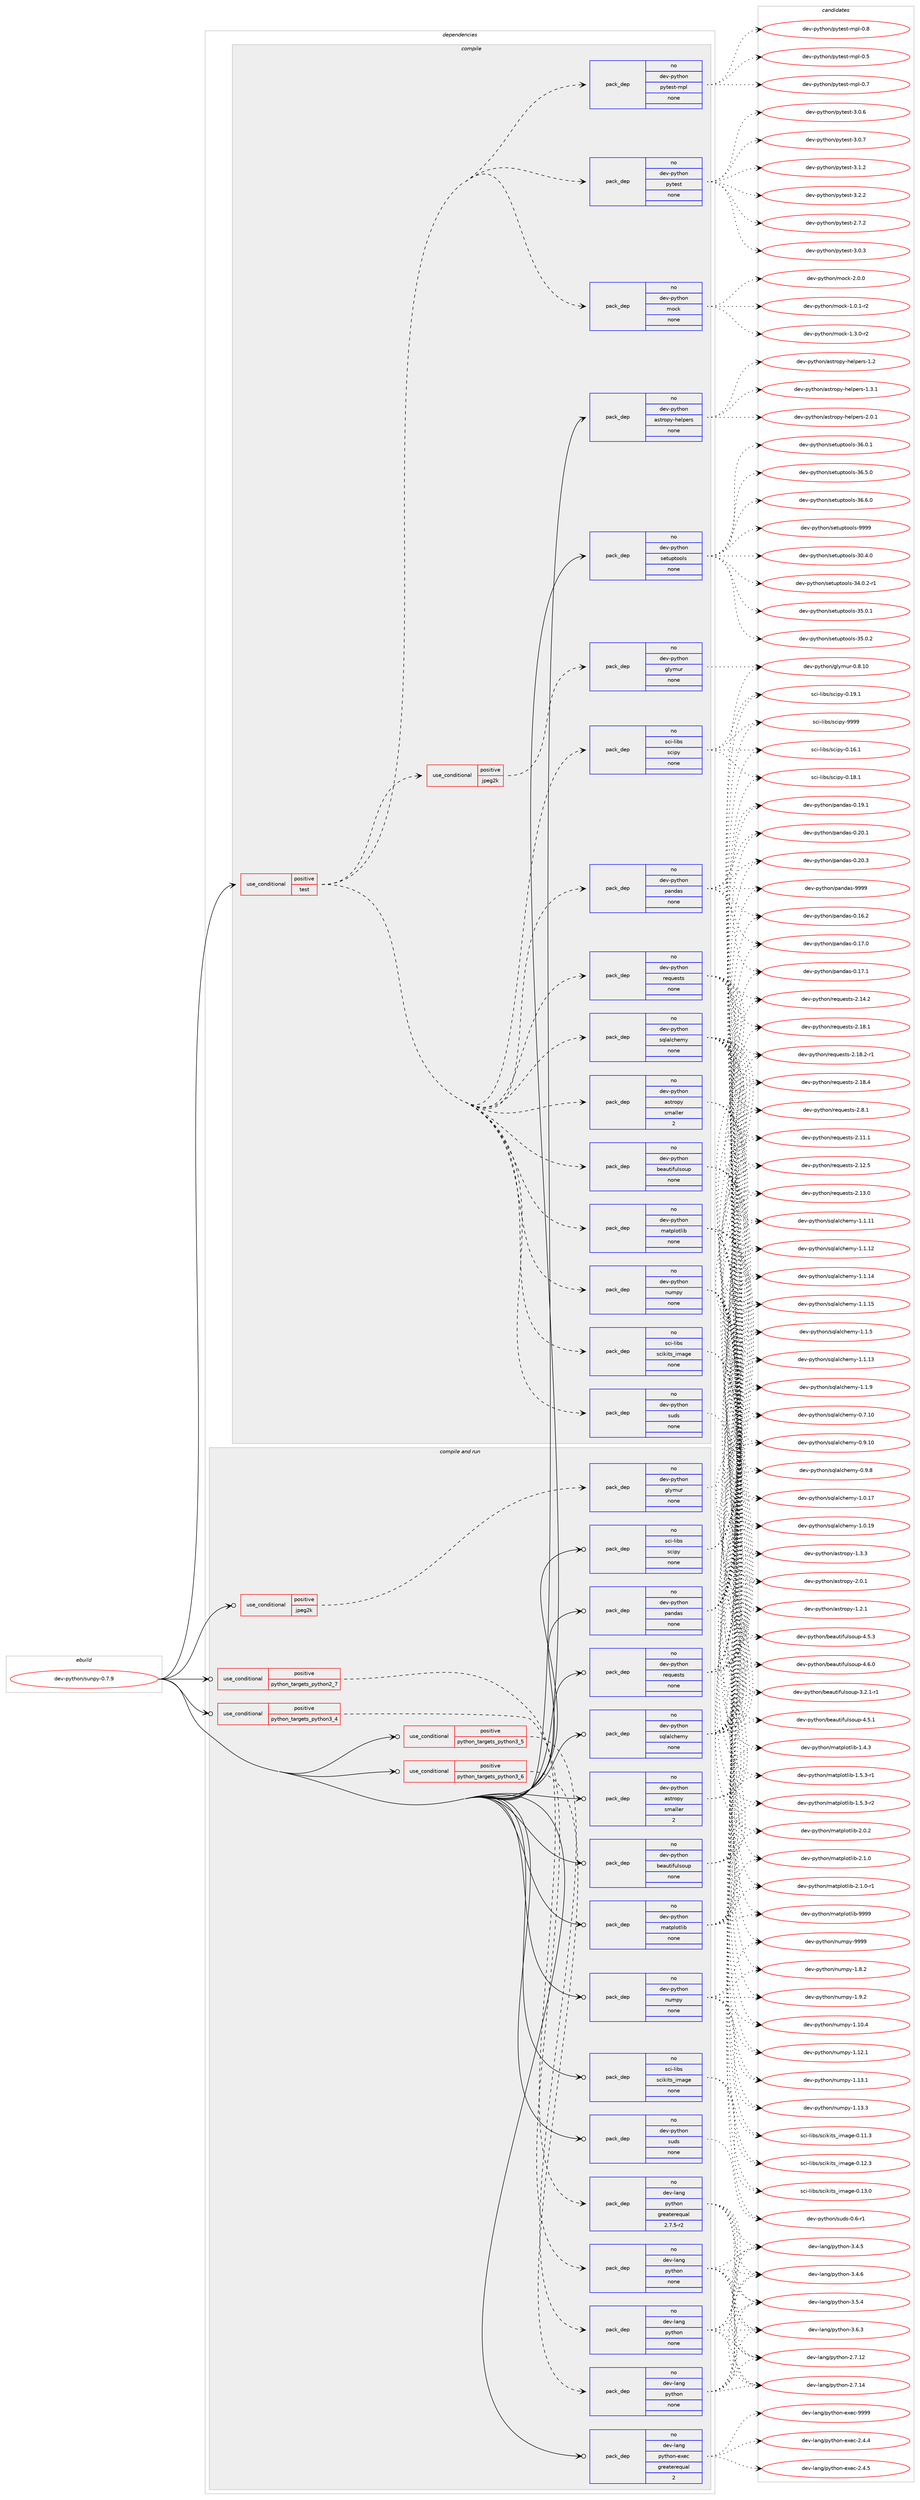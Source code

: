 digraph prolog {

# *************
# Graph options
# *************

newrank=true;
concentrate=true;
compound=true;
graph [rankdir=LR,fontname=Helvetica,fontsize=10,ranksep=1.5];#, ranksep=2.5, nodesep=0.2];
edge  [arrowhead=vee];
node  [fontname=Helvetica,fontsize=10];

# **********
# The ebuild
# **********

subgraph cluster_leftcol {
color=gray;
rank=same;
label=<<i>ebuild</i>>;
id [label="dev-python/sunpy-0.7.9", color=red, width=4, href="../dev-python/sunpy-0.7.9.svg"];
}

# ****************
# The dependencies
# ****************

subgraph cluster_midcol {
color=gray;
label=<<i>dependencies</i>>;
subgraph cluster_compile {
fillcolor="#eeeeee";
style=filled;
label=<<i>compile</i>>;
subgraph cond42384 {
dependency189474 [label=<<TABLE BORDER="0" CELLBORDER="1" CELLSPACING="0" CELLPADDING="4"><TR><TD ROWSPAN="3" CELLPADDING="10">use_conditional</TD></TR><TR><TD>positive</TD></TR><TR><TD>test</TD></TR></TABLE>>, shape=none, color=red];
subgraph pack143134 {
dependency189475 [label=<<TABLE BORDER="0" CELLBORDER="1" CELLSPACING="0" CELLPADDING="4" WIDTH="220"><TR><TD ROWSPAN="6" CELLPADDING="30">pack_dep</TD></TR><TR><TD WIDTH="110">no</TD></TR><TR><TD>dev-python</TD></TR><TR><TD>astropy</TD></TR><TR><TD>smaller</TD></TR><TR><TD>2</TD></TR></TABLE>>, shape=none, color=blue];
}
dependency189474:e -> dependency189475:w [weight=20,style="dashed",arrowhead="vee"];
subgraph pack143135 {
dependency189476 [label=<<TABLE BORDER="0" CELLBORDER="1" CELLSPACING="0" CELLPADDING="4" WIDTH="220"><TR><TD ROWSPAN="6" CELLPADDING="30">pack_dep</TD></TR><TR><TD WIDTH="110">no</TD></TR><TR><TD>dev-python</TD></TR><TR><TD>beautifulsoup</TD></TR><TR><TD>none</TD></TR><TR><TD></TD></TR></TABLE>>, shape=none, color=blue];
}
dependency189474:e -> dependency189476:w [weight=20,style="dashed",arrowhead="vee"];
subgraph pack143136 {
dependency189477 [label=<<TABLE BORDER="0" CELLBORDER="1" CELLSPACING="0" CELLPADDING="4" WIDTH="220"><TR><TD ROWSPAN="6" CELLPADDING="30">pack_dep</TD></TR><TR><TD WIDTH="110">no</TD></TR><TR><TD>dev-python</TD></TR><TR><TD>matplotlib</TD></TR><TR><TD>none</TD></TR><TR><TD></TD></TR></TABLE>>, shape=none, color=blue];
}
dependency189474:e -> dependency189477:w [weight=20,style="dashed",arrowhead="vee"];
subgraph pack143137 {
dependency189478 [label=<<TABLE BORDER="0" CELLBORDER="1" CELLSPACING="0" CELLPADDING="4" WIDTH="220"><TR><TD ROWSPAN="6" CELLPADDING="30">pack_dep</TD></TR><TR><TD WIDTH="110">no</TD></TR><TR><TD>dev-python</TD></TR><TR><TD>numpy</TD></TR><TR><TD>none</TD></TR><TR><TD></TD></TR></TABLE>>, shape=none, color=blue];
}
dependency189474:e -> dependency189478:w [weight=20,style="dashed",arrowhead="vee"];
subgraph pack143138 {
dependency189479 [label=<<TABLE BORDER="0" CELLBORDER="1" CELLSPACING="0" CELLPADDING="4" WIDTH="220"><TR><TD ROWSPAN="6" CELLPADDING="30">pack_dep</TD></TR><TR><TD WIDTH="110">no</TD></TR><TR><TD>dev-python</TD></TR><TR><TD>pandas</TD></TR><TR><TD>none</TD></TR><TR><TD></TD></TR></TABLE>>, shape=none, color=blue];
}
dependency189474:e -> dependency189479:w [weight=20,style="dashed",arrowhead="vee"];
subgraph pack143139 {
dependency189480 [label=<<TABLE BORDER="0" CELLBORDER="1" CELLSPACING="0" CELLPADDING="4" WIDTH="220"><TR><TD ROWSPAN="6" CELLPADDING="30">pack_dep</TD></TR><TR><TD WIDTH="110">no</TD></TR><TR><TD>dev-python</TD></TR><TR><TD>requests</TD></TR><TR><TD>none</TD></TR><TR><TD></TD></TR></TABLE>>, shape=none, color=blue];
}
dependency189474:e -> dependency189480:w [weight=20,style="dashed",arrowhead="vee"];
subgraph pack143140 {
dependency189481 [label=<<TABLE BORDER="0" CELLBORDER="1" CELLSPACING="0" CELLPADDING="4" WIDTH="220"><TR><TD ROWSPAN="6" CELLPADDING="30">pack_dep</TD></TR><TR><TD WIDTH="110">no</TD></TR><TR><TD>dev-python</TD></TR><TR><TD>sqlalchemy</TD></TR><TR><TD>none</TD></TR><TR><TD></TD></TR></TABLE>>, shape=none, color=blue];
}
dependency189474:e -> dependency189481:w [weight=20,style="dashed",arrowhead="vee"];
subgraph pack143141 {
dependency189482 [label=<<TABLE BORDER="0" CELLBORDER="1" CELLSPACING="0" CELLPADDING="4" WIDTH="220"><TR><TD ROWSPAN="6" CELLPADDING="30">pack_dep</TD></TR><TR><TD WIDTH="110">no</TD></TR><TR><TD>dev-python</TD></TR><TR><TD>suds</TD></TR><TR><TD>none</TD></TR><TR><TD></TD></TR></TABLE>>, shape=none, color=blue];
}
dependency189474:e -> dependency189482:w [weight=20,style="dashed",arrowhead="vee"];
subgraph pack143142 {
dependency189483 [label=<<TABLE BORDER="0" CELLBORDER="1" CELLSPACING="0" CELLPADDING="4" WIDTH="220"><TR><TD ROWSPAN="6" CELLPADDING="30">pack_dep</TD></TR><TR><TD WIDTH="110">no</TD></TR><TR><TD>sci-libs</TD></TR><TR><TD>scipy</TD></TR><TR><TD>none</TD></TR><TR><TD></TD></TR></TABLE>>, shape=none, color=blue];
}
dependency189474:e -> dependency189483:w [weight=20,style="dashed",arrowhead="vee"];
subgraph pack143143 {
dependency189484 [label=<<TABLE BORDER="0" CELLBORDER="1" CELLSPACING="0" CELLPADDING="4" WIDTH="220"><TR><TD ROWSPAN="6" CELLPADDING="30">pack_dep</TD></TR><TR><TD WIDTH="110">no</TD></TR><TR><TD>sci-libs</TD></TR><TR><TD>scikits_image</TD></TR><TR><TD>none</TD></TR><TR><TD></TD></TR></TABLE>>, shape=none, color=blue];
}
dependency189474:e -> dependency189484:w [weight=20,style="dashed",arrowhead="vee"];
subgraph cond42385 {
dependency189485 [label=<<TABLE BORDER="0" CELLBORDER="1" CELLSPACING="0" CELLPADDING="4"><TR><TD ROWSPAN="3" CELLPADDING="10">use_conditional</TD></TR><TR><TD>positive</TD></TR><TR><TD>jpeg2k</TD></TR></TABLE>>, shape=none, color=red];
subgraph pack143144 {
dependency189486 [label=<<TABLE BORDER="0" CELLBORDER="1" CELLSPACING="0" CELLPADDING="4" WIDTH="220"><TR><TD ROWSPAN="6" CELLPADDING="30">pack_dep</TD></TR><TR><TD WIDTH="110">no</TD></TR><TR><TD>dev-python</TD></TR><TR><TD>glymur</TD></TR><TR><TD>none</TD></TR><TR><TD></TD></TR></TABLE>>, shape=none, color=blue];
}
dependency189485:e -> dependency189486:w [weight=20,style="dashed",arrowhead="vee"];
}
dependency189474:e -> dependency189485:w [weight=20,style="dashed",arrowhead="vee"];
subgraph pack143145 {
dependency189487 [label=<<TABLE BORDER="0" CELLBORDER="1" CELLSPACING="0" CELLPADDING="4" WIDTH="220"><TR><TD ROWSPAN="6" CELLPADDING="30">pack_dep</TD></TR><TR><TD WIDTH="110">no</TD></TR><TR><TD>dev-python</TD></TR><TR><TD>mock</TD></TR><TR><TD>none</TD></TR><TR><TD></TD></TR></TABLE>>, shape=none, color=blue];
}
dependency189474:e -> dependency189487:w [weight=20,style="dashed",arrowhead="vee"];
subgraph pack143146 {
dependency189488 [label=<<TABLE BORDER="0" CELLBORDER="1" CELLSPACING="0" CELLPADDING="4" WIDTH="220"><TR><TD ROWSPAN="6" CELLPADDING="30">pack_dep</TD></TR><TR><TD WIDTH="110">no</TD></TR><TR><TD>dev-python</TD></TR><TR><TD>pytest</TD></TR><TR><TD>none</TD></TR><TR><TD></TD></TR></TABLE>>, shape=none, color=blue];
}
dependency189474:e -> dependency189488:w [weight=20,style="dashed",arrowhead="vee"];
subgraph pack143147 {
dependency189489 [label=<<TABLE BORDER="0" CELLBORDER="1" CELLSPACING="0" CELLPADDING="4" WIDTH="220"><TR><TD ROWSPAN="6" CELLPADDING="30">pack_dep</TD></TR><TR><TD WIDTH="110">no</TD></TR><TR><TD>dev-python</TD></TR><TR><TD>pytest-mpl</TD></TR><TR><TD>none</TD></TR><TR><TD></TD></TR></TABLE>>, shape=none, color=blue];
}
dependency189474:e -> dependency189489:w [weight=20,style="dashed",arrowhead="vee"];
}
id:e -> dependency189474:w [weight=20,style="solid",arrowhead="vee"];
subgraph pack143148 {
dependency189490 [label=<<TABLE BORDER="0" CELLBORDER="1" CELLSPACING="0" CELLPADDING="4" WIDTH="220"><TR><TD ROWSPAN="6" CELLPADDING="30">pack_dep</TD></TR><TR><TD WIDTH="110">no</TD></TR><TR><TD>dev-python</TD></TR><TR><TD>astropy-helpers</TD></TR><TR><TD>none</TD></TR><TR><TD></TD></TR></TABLE>>, shape=none, color=blue];
}
id:e -> dependency189490:w [weight=20,style="solid",arrowhead="vee"];
subgraph pack143149 {
dependency189491 [label=<<TABLE BORDER="0" CELLBORDER="1" CELLSPACING="0" CELLPADDING="4" WIDTH="220"><TR><TD ROWSPAN="6" CELLPADDING="30">pack_dep</TD></TR><TR><TD WIDTH="110">no</TD></TR><TR><TD>dev-python</TD></TR><TR><TD>setuptools</TD></TR><TR><TD>none</TD></TR><TR><TD></TD></TR></TABLE>>, shape=none, color=blue];
}
id:e -> dependency189491:w [weight=20,style="solid",arrowhead="vee"];
}
subgraph cluster_compileandrun {
fillcolor="#eeeeee";
style=filled;
label=<<i>compile and run</i>>;
subgraph cond42386 {
dependency189492 [label=<<TABLE BORDER="0" CELLBORDER="1" CELLSPACING="0" CELLPADDING="4"><TR><TD ROWSPAN="3" CELLPADDING="10">use_conditional</TD></TR><TR><TD>positive</TD></TR><TR><TD>jpeg2k</TD></TR></TABLE>>, shape=none, color=red];
subgraph pack143150 {
dependency189493 [label=<<TABLE BORDER="0" CELLBORDER="1" CELLSPACING="0" CELLPADDING="4" WIDTH="220"><TR><TD ROWSPAN="6" CELLPADDING="30">pack_dep</TD></TR><TR><TD WIDTH="110">no</TD></TR><TR><TD>dev-python</TD></TR><TR><TD>glymur</TD></TR><TR><TD>none</TD></TR><TR><TD></TD></TR></TABLE>>, shape=none, color=blue];
}
dependency189492:e -> dependency189493:w [weight=20,style="dashed",arrowhead="vee"];
}
id:e -> dependency189492:w [weight=20,style="solid",arrowhead="odotvee"];
subgraph cond42387 {
dependency189494 [label=<<TABLE BORDER="0" CELLBORDER="1" CELLSPACING="0" CELLPADDING="4"><TR><TD ROWSPAN="3" CELLPADDING="10">use_conditional</TD></TR><TR><TD>positive</TD></TR><TR><TD>python_targets_python2_7</TD></TR></TABLE>>, shape=none, color=red];
subgraph pack143151 {
dependency189495 [label=<<TABLE BORDER="0" CELLBORDER="1" CELLSPACING="0" CELLPADDING="4" WIDTH="220"><TR><TD ROWSPAN="6" CELLPADDING="30">pack_dep</TD></TR><TR><TD WIDTH="110">no</TD></TR><TR><TD>dev-lang</TD></TR><TR><TD>python</TD></TR><TR><TD>greaterequal</TD></TR><TR><TD>2.7.5-r2</TD></TR></TABLE>>, shape=none, color=blue];
}
dependency189494:e -> dependency189495:w [weight=20,style="dashed",arrowhead="vee"];
}
id:e -> dependency189494:w [weight=20,style="solid",arrowhead="odotvee"];
subgraph cond42388 {
dependency189496 [label=<<TABLE BORDER="0" CELLBORDER="1" CELLSPACING="0" CELLPADDING="4"><TR><TD ROWSPAN="3" CELLPADDING="10">use_conditional</TD></TR><TR><TD>positive</TD></TR><TR><TD>python_targets_python3_4</TD></TR></TABLE>>, shape=none, color=red];
subgraph pack143152 {
dependency189497 [label=<<TABLE BORDER="0" CELLBORDER="1" CELLSPACING="0" CELLPADDING="4" WIDTH="220"><TR><TD ROWSPAN="6" CELLPADDING="30">pack_dep</TD></TR><TR><TD WIDTH="110">no</TD></TR><TR><TD>dev-lang</TD></TR><TR><TD>python</TD></TR><TR><TD>none</TD></TR><TR><TD></TD></TR></TABLE>>, shape=none, color=blue];
}
dependency189496:e -> dependency189497:w [weight=20,style="dashed",arrowhead="vee"];
}
id:e -> dependency189496:w [weight=20,style="solid",arrowhead="odotvee"];
subgraph cond42389 {
dependency189498 [label=<<TABLE BORDER="0" CELLBORDER="1" CELLSPACING="0" CELLPADDING="4"><TR><TD ROWSPAN="3" CELLPADDING="10">use_conditional</TD></TR><TR><TD>positive</TD></TR><TR><TD>python_targets_python3_5</TD></TR></TABLE>>, shape=none, color=red];
subgraph pack143153 {
dependency189499 [label=<<TABLE BORDER="0" CELLBORDER="1" CELLSPACING="0" CELLPADDING="4" WIDTH="220"><TR><TD ROWSPAN="6" CELLPADDING="30">pack_dep</TD></TR><TR><TD WIDTH="110">no</TD></TR><TR><TD>dev-lang</TD></TR><TR><TD>python</TD></TR><TR><TD>none</TD></TR><TR><TD></TD></TR></TABLE>>, shape=none, color=blue];
}
dependency189498:e -> dependency189499:w [weight=20,style="dashed",arrowhead="vee"];
}
id:e -> dependency189498:w [weight=20,style="solid",arrowhead="odotvee"];
subgraph cond42390 {
dependency189500 [label=<<TABLE BORDER="0" CELLBORDER="1" CELLSPACING="0" CELLPADDING="4"><TR><TD ROWSPAN="3" CELLPADDING="10">use_conditional</TD></TR><TR><TD>positive</TD></TR><TR><TD>python_targets_python3_6</TD></TR></TABLE>>, shape=none, color=red];
subgraph pack143154 {
dependency189501 [label=<<TABLE BORDER="0" CELLBORDER="1" CELLSPACING="0" CELLPADDING="4" WIDTH="220"><TR><TD ROWSPAN="6" CELLPADDING="30">pack_dep</TD></TR><TR><TD WIDTH="110">no</TD></TR><TR><TD>dev-lang</TD></TR><TR><TD>python</TD></TR><TR><TD>none</TD></TR><TR><TD></TD></TR></TABLE>>, shape=none, color=blue];
}
dependency189500:e -> dependency189501:w [weight=20,style="dashed",arrowhead="vee"];
}
id:e -> dependency189500:w [weight=20,style="solid",arrowhead="odotvee"];
subgraph pack143155 {
dependency189502 [label=<<TABLE BORDER="0" CELLBORDER="1" CELLSPACING="0" CELLPADDING="4" WIDTH="220"><TR><TD ROWSPAN="6" CELLPADDING="30">pack_dep</TD></TR><TR><TD WIDTH="110">no</TD></TR><TR><TD>dev-lang</TD></TR><TR><TD>python-exec</TD></TR><TR><TD>greaterequal</TD></TR><TR><TD>2</TD></TR></TABLE>>, shape=none, color=blue];
}
id:e -> dependency189502:w [weight=20,style="solid",arrowhead="odotvee"];
subgraph pack143156 {
dependency189503 [label=<<TABLE BORDER="0" CELLBORDER="1" CELLSPACING="0" CELLPADDING="4" WIDTH="220"><TR><TD ROWSPAN="6" CELLPADDING="30">pack_dep</TD></TR><TR><TD WIDTH="110">no</TD></TR><TR><TD>dev-python</TD></TR><TR><TD>astropy</TD></TR><TR><TD>smaller</TD></TR><TR><TD>2</TD></TR></TABLE>>, shape=none, color=blue];
}
id:e -> dependency189503:w [weight=20,style="solid",arrowhead="odotvee"];
subgraph pack143157 {
dependency189504 [label=<<TABLE BORDER="0" CELLBORDER="1" CELLSPACING="0" CELLPADDING="4" WIDTH="220"><TR><TD ROWSPAN="6" CELLPADDING="30">pack_dep</TD></TR><TR><TD WIDTH="110">no</TD></TR><TR><TD>dev-python</TD></TR><TR><TD>beautifulsoup</TD></TR><TR><TD>none</TD></TR><TR><TD></TD></TR></TABLE>>, shape=none, color=blue];
}
id:e -> dependency189504:w [weight=20,style="solid",arrowhead="odotvee"];
subgraph pack143158 {
dependency189505 [label=<<TABLE BORDER="0" CELLBORDER="1" CELLSPACING="0" CELLPADDING="4" WIDTH="220"><TR><TD ROWSPAN="6" CELLPADDING="30">pack_dep</TD></TR><TR><TD WIDTH="110">no</TD></TR><TR><TD>dev-python</TD></TR><TR><TD>matplotlib</TD></TR><TR><TD>none</TD></TR><TR><TD></TD></TR></TABLE>>, shape=none, color=blue];
}
id:e -> dependency189505:w [weight=20,style="solid",arrowhead="odotvee"];
subgraph pack143159 {
dependency189506 [label=<<TABLE BORDER="0" CELLBORDER="1" CELLSPACING="0" CELLPADDING="4" WIDTH="220"><TR><TD ROWSPAN="6" CELLPADDING="30">pack_dep</TD></TR><TR><TD WIDTH="110">no</TD></TR><TR><TD>dev-python</TD></TR><TR><TD>numpy</TD></TR><TR><TD>none</TD></TR><TR><TD></TD></TR></TABLE>>, shape=none, color=blue];
}
id:e -> dependency189506:w [weight=20,style="solid",arrowhead="odotvee"];
subgraph pack143160 {
dependency189507 [label=<<TABLE BORDER="0" CELLBORDER="1" CELLSPACING="0" CELLPADDING="4" WIDTH="220"><TR><TD ROWSPAN="6" CELLPADDING="30">pack_dep</TD></TR><TR><TD WIDTH="110">no</TD></TR><TR><TD>dev-python</TD></TR><TR><TD>pandas</TD></TR><TR><TD>none</TD></TR><TR><TD></TD></TR></TABLE>>, shape=none, color=blue];
}
id:e -> dependency189507:w [weight=20,style="solid",arrowhead="odotvee"];
subgraph pack143161 {
dependency189508 [label=<<TABLE BORDER="0" CELLBORDER="1" CELLSPACING="0" CELLPADDING="4" WIDTH="220"><TR><TD ROWSPAN="6" CELLPADDING="30">pack_dep</TD></TR><TR><TD WIDTH="110">no</TD></TR><TR><TD>dev-python</TD></TR><TR><TD>requests</TD></TR><TR><TD>none</TD></TR><TR><TD></TD></TR></TABLE>>, shape=none, color=blue];
}
id:e -> dependency189508:w [weight=20,style="solid",arrowhead="odotvee"];
subgraph pack143162 {
dependency189509 [label=<<TABLE BORDER="0" CELLBORDER="1" CELLSPACING="0" CELLPADDING="4" WIDTH="220"><TR><TD ROWSPAN="6" CELLPADDING="30">pack_dep</TD></TR><TR><TD WIDTH="110">no</TD></TR><TR><TD>dev-python</TD></TR><TR><TD>sqlalchemy</TD></TR><TR><TD>none</TD></TR><TR><TD></TD></TR></TABLE>>, shape=none, color=blue];
}
id:e -> dependency189509:w [weight=20,style="solid",arrowhead="odotvee"];
subgraph pack143163 {
dependency189510 [label=<<TABLE BORDER="0" CELLBORDER="1" CELLSPACING="0" CELLPADDING="4" WIDTH="220"><TR><TD ROWSPAN="6" CELLPADDING="30">pack_dep</TD></TR><TR><TD WIDTH="110">no</TD></TR><TR><TD>dev-python</TD></TR><TR><TD>suds</TD></TR><TR><TD>none</TD></TR><TR><TD></TD></TR></TABLE>>, shape=none, color=blue];
}
id:e -> dependency189510:w [weight=20,style="solid",arrowhead="odotvee"];
subgraph pack143164 {
dependency189511 [label=<<TABLE BORDER="0" CELLBORDER="1" CELLSPACING="0" CELLPADDING="4" WIDTH="220"><TR><TD ROWSPAN="6" CELLPADDING="30">pack_dep</TD></TR><TR><TD WIDTH="110">no</TD></TR><TR><TD>sci-libs</TD></TR><TR><TD>scikits_image</TD></TR><TR><TD>none</TD></TR><TR><TD></TD></TR></TABLE>>, shape=none, color=blue];
}
id:e -> dependency189511:w [weight=20,style="solid",arrowhead="odotvee"];
subgraph pack143165 {
dependency189512 [label=<<TABLE BORDER="0" CELLBORDER="1" CELLSPACING="0" CELLPADDING="4" WIDTH="220"><TR><TD ROWSPAN="6" CELLPADDING="30">pack_dep</TD></TR><TR><TD WIDTH="110">no</TD></TR><TR><TD>sci-libs</TD></TR><TR><TD>scipy</TD></TR><TR><TD>none</TD></TR><TR><TD></TD></TR></TABLE>>, shape=none, color=blue];
}
id:e -> dependency189512:w [weight=20,style="solid",arrowhead="odotvee"];
}
subgraph cluster_run {
fillcolor="#eeeeee";
style=filled;
label=<<i>run</i>>;
}
}

# **************
# The candidates
# **************

subgraph cluster_choices {
rank=same;
color=gray;
label=<<i>candidates</i>>;

subgraph choice143134 {
color=black;
nodesep=1;
choice100101118451121211161041111104797115116114111112121454946504649 [label="dev-python/astropy-1.2.1", color=red, width=4,href="../dev-python/astropy-1.2.1.svg"];
choice100101118451121211161041111104797115116114111112121454946514651 [label="dev-python/astropy-1.3.3", color=red, width=4,href="../dev-python/astropy-1.3.3.svg"];
choice100101118451121211161041111104797115116114111112121455046484649 [label="dev-python/astropy-2.0.1", color=red, width=4,href="../dev-python/astropy-2.0.1.svg"];
dependency189475:e -> choice100101118451121211161041111104797115116114111112121454946504649:w [style=dotted,weight="100"];
dependency189475:e -> choice100101118451121211161041111104797115116114111112121454946514651:w [style=dotted,weight="100"];
dependency189475:e -> choice100101118451121211161041111104797115116114111112121455046484649:w [style=dotted,weight="100"];
}
subgraph choice143135 {
color=black;
nodesep=1;
choice100101118451121211161041111104798101971171161051021171081151111171124551465046494511449 [label="dev-python/beautifulsoup-3.2.1-r1", color=red, width=4,href="../dev-python/beautifulsoup-3.2.1-r1.svg"];
choice10010111845112121116104111110479810197117116105102117108115111117112455246534649 [label="dev-python/beautifulsoup-4.5.1", color=red, width=4,href="../dev-python/beautifulsoup-4.5.1.svg"];
choice10010111845112121116104111110479810197117116105102117108115111117112455246534651 [label="dev-python/beautifulsoup-4.5.3", color=red, width=4,href="../dev-python/beautifulsoup-4.5.3.svg"];
choice10010111845112121116104111110479810197117116105102117108115111117112455246544648 [label="dev-python/beautifulsoup-4.6.0", color=red, width=4,href="../dev-python/beautifulsoup-4.6.0.svg"];
dependency189476:e -> choice100101118451121211161041111104798101971171161051021171081151111171124551465046494511449:w [style=dotted,weight="100"];
dependency189476:e -> choice10010111845112121116104111110479810197117116105102117108115111117112455246534649:w [style=dotted,weight="100"];
dependency189476:e -> choice10010111845112121116104111110479810197117116105102117108115111117112455246534651:w [style=dotted,weight="100"];
dependency189476:e -> choice10010111845112121116104111110479810197117116105102117108115111117112455246544648:w [style=dotted,weight="100"];
}
subgraph choice143136 {
color=black;
nodesep=1;
choice10010111845112121116104111110471099711611210811111610810598454946524651 [label="dev-python/matplotlib-1.4.3", color=red, width=4,href="../dev-python/matplotlib-1.4.3.svg"];
choice100101118451121211161041111104710997116112108111116108105984549465346514511449 [label="dev-python/matplotlib-1.5.3-r1", color=red, width=4,href="../dev-python/matplotlib-1.5.3-r1.svg"];
choice100101118451121211161041111104710997116112108111116108105984549465346514511450 [label="dev-python/matplotlib-1.5.3-r2", color=red, width=4,href="../dev-python/matplotlib-1.5.3-r2.svg"];
choice10010111845112121116104111110471099711611210811111610810598455046484650 [label="dev-python/matplotlib-2.0.2", color=red, width=4,href="../dev-python/matplotlib-2.0.2.svg"];
choice10010111845112121116104111110471099711611210811111610810598455046494648 [label="dev-python/matplotlib-2.1.0", color=red, width=4,href="../dev-python/matplotlib-2.1.0.svg"];
choice100101118451121211161041111104710997116112108111116108105984550464946484511449 [label="dev-python/matplotlib-2.1.0-r1", color=red, width=4,href="../dev-python/matplotlib-2.1.0-r1.svg"];
choice100101118451121211161041111104710997116112108111116108105984557575757 [label="dev-python/matplotlib-9999", color=red, width=4,href="../dev-python/matplotlib-9999.svg"];
dependency189477:e -> choice10010111845112121116104111110471099711611210811111610810598454946524651:w [style=dotted,weight="100"];
dependency189477:e -> choice100101118451121211161041111104710997116112108111116108105984549465346514511449:w [style=dotted,weight="100"];
dependency189477:e -> choice100101118451121211161041111104710997116112108111116108105984549465346514511450:w [style=dotted,weight="100"];
dependency189477:e -> choice10010111845112121116104111110471099711611210811111610810598455046484650:w [style=dotted,weight="100"];
dependency189477:e -> choice10010111845112121116104111110471099711611210811111610810598455046494648:w [style=dotted,weight="100"];
dependency189477:e -> choice100101118451121211161041111104710997116112108111116108105984550464946484511449:w [style=dotted,weight="100"];
dependency189477:e -> choice100101118451121211161041111104710997116112108111116108105984557575757:w [style=dotted,weight="100"];
}
subgraph choice143137 {
color=black;
nodesep=1;
choice100101118451121211161041111104711011710911212145494649484652 [label="dev-python/numpy-1.10.4", color=red, width=4,href="../dev-python/numpy-1.10.4.svg"];
choice100101118451121211161041111104711011710911212145494649504649 [label="dev-python/numpy-1.12.1", color=red, width=4,href="../dev-python/numpy-1.12.1.svg"];
choice100101118451121211161041111104711011710911212145494649514649 [label="dev-python/numpy-1.13.1", color=red, width=4,href="../dev-python/numpy-1.13.1.svg"];
choice100101118451121211161041111104711011710911212145494649514651 [label="dev-python/numpy-1.13.3", color=red, width=4,href="../dev-python/numpy-1.13.3.svg"];
choice1001011184511212111610411111047110117109112121454946564650 [label="dev-python/numpy-1.8.2", color=red, width=4,href="../dev-python/numpy-1.8.2.svg"];
choice1001011184511212111610411111047110117109112121454946574650 [label="dev-python/numpy-1.9.2", color=red, width=4,href="../dev-python/numpy-1.9.2.svg"];
choice10010111845112121116104111110471101171091121214557575757 [label="dev-python/numpy-9999", color=red, width=4,href="../dev-python/numpy-9999.svg"];
dependency189478:e -> choice100101118451121211161041111104711011710911212145494649484652:w [style=dotted,weight="100"];
dependency189478:e -> choice100101118451121211161041111104711011710911212145494649504649:w [style=dotted,weight="100"];
dependency189478:e -> choice100101118451121211161041111104711011710911212145494649514649:w [style=dotted,weight="100"];
dependency189478:e -> choice100101118451121211161041111104711011710911212145494649514651:w [style=dotted,weight="100"];
dependency189478:e -> choice1001011184511212111610411111047110117109112121454946564650:w [style=dotted,weight="100"];
dependency189478:e -> choice1001011184511212111610411111047110117109112121454946574650:w [style=dotted,weight="100"];
dependency189478:e -> choice10010111845112121116104111110471101171091121214557575757:w [style=dotted,weight="100"];
}
subgraph choice143138 {
color=black;
nodesep=1;
choice1001011184511212111610411111047112971101009711545484649544650 [label="dev-python/pandas-0.16.2", color=red, width=4,href="../dev-python/pandas-0.16.2.svg"];
choice1001011184511212111610411111047112971101009711545484649554648 [label="dev-python/pandas-0.17.0", color=red, width=4,href="../dev-python/pandas-0.17.0.svg"];
choice1001011184511212111610411111047112971101009711545484649554649 [label="dev-python/pandas-0.17.1", color=red, width=4,href="../dev-python/pandas-0.17.1.svg"];
choice1001011184511212111610411111047112971101009711545484649574649 [label="dev-python/pandas-0.19.1", color=red, width=4,href="../dev-python/pandas-0.19.1.svg"];
choice1001011184511212111610411111047112971101009711545484650484649 [label="dev-python/pandas-0.20.1", color=red, width=4,href="../dev-python/pandas-0.20.1.svg"];
choice1001011184511212111610411111047112971101009711545484650484651 [label="dev-python/pandas-0.20.3", color=red, width=4,href="../dev-python/pandas-0.20.3.svg"];
choice100101118451121211161041111104711297110100971154557575757 [label="dev-python/pandas-9999", color=red, width=4,href="../dev-python/pandas-9999.svg"];
dependency189479:e -> choice1001011184511212111610411111047112971101009711545484649544650:w [style=dotted,weight="100"];
dependency189479:e -> choice1001011184511212111610411111047112971101009711545484649554648:w [style=dotted,weight="100"];
dependency189479:e -> choice1001011184511212111610411111047112971101009711545484649554649:w [style=dotted,weight="100"];
dependency189479:e -> choice1001011184511212111610411111047112971101009711545484649574649:w [style=dotted,weight="100"];
dependency189479:e -> choice1001011184511212111610411111047112971101009711545484650484649:w [style=dotted,weight="100"];
dependency189479:e -> choice1001011184511212111610411111047112971101009711545484650484651:w [style=dotted,weight="100"];
dependency189479:e -> choice100101118451121211161041111104711297110100971154557575757:w [style=dotted,weight="100"];
}
subgraph choice143139 {
color=black;
nodesep=1;
choice100101118451121211161041111104711410111311710111511611545504649494649 [label="dev-python/requests-2.11.1", color=red, width=4,href="../dev-python/requests-2.11.1.svg"];
choice100101118451121211161041111104711410111311710111511611545504649504653 [label="dev-python/requests-2.12.5", color=red, width=4,href="../dev-python/requests-2.12.5.svg"];
choice100101118451121211161041111104711410111311710111511611545504649514648 [label="dev-python/requests-2.13.0", color=red, width=4,href="../dev-python/requests-2.13.0.svg"];
choice100101118451121211161041111104711410111311710111511611545504649524650 [label="dev-python/requests-2.14.2", color=red, width=4,href="../dev-python/requests-2.14.2.svg"];
choice100101118451121211161041111104711410111311710111511611545504649564649 [label="dev-python/requests-2.18.1", color=red, width=4,href="../dev-python/requests-2.18.1.svg"];
choice1001011184511212111610411111047114101113117101115116115455046495646504511449 [label="dev-python/requests-2.18.2-r1", color=red, width=4,href="../dev-python/requests-2.18.2-r1.svg"];
choice100101118451121211161041111104711410111311710111511611545504649564652 [label="dev-python/requests-2.18.4", color=red, width=4,href="../dev-python/requests-2.18.4.svg"];
choice1001011184511212111610411111047114101113117101115116115455046564649 [label="dev-python/requests-2.8.1", color=red, width=4,href="../dev-python/requests-2.8.1.svg"];
dependency189480:e -> choice100101118451121211161041111104711410111311710111511611545504649494649:w [style=dotted,weight="100"];
dependency189480:e -> choice100101118451121211161041111104711410111311710111511611545504649504653:w [style=dotted,weight="100"];
dependency189480:e -> choice100101118451121211161041111104711410111311710111511611545504649514648:w [style=dotted,weight="100"];
dependency189480:e -> choice100101118451121211161041111104711410111311710111511611545504649524650:w [style=dotted,weight="100"];
dependency189480:e -> choice100101118451121211161041111104711410111311710111511611545504649564649:w [style=dotted,weight="100"];
dependency189480:e -> choice1001011184511212111610411111047114101113117101115116115455046495646504511449:w [style=dotted,weight="100"];
dependency189480:e -> choice100101118451121211161041111104711410111311710111511611545504649564652:w [style=dotted,weight="100"];
dependency189480:e -> choice1001011184511212111610411111047114101113117101115116115455046564649:w [style=dotted,weight="100"];
}
subgraph choice143140 {
color=black;
nodesep=1;
choice1001011184511212111610411111047115113108971089910410110912145484655464948 [label="dev-python/sqlalchemy-0.7.10", color=red, width=4,href="../dev-python/sqlalchemy-0.7.10.svg"];
choice1001011184511212111610411111047115113108971089910410110912145484657464948 [label="dev-python/sqlalchemy-0.9.10", color=red, width=4,href="../dev-python/sqlalchemy-0.9.10.svg"];
choice10010111845112121116104111110471151131089710899104101109121454846574656 [label="dev-python/sqlalchemy-0.9.8", color=red, width=4,href="../dev-python/sqlalchemy-0.9.8.svg"];
choice1001011184511212111610411111047115113108971089910410110912145494648464955 [label="dev-python/sqlalchemy-1.0.17", color=red, width=4,href="../dev-python/sqlalchemy-1.0.17.svg"];
choice1001011184511212111610411111047115113108971089910410110912145494648464957 [label="dev-python/sqlalchemy-1.0.19", color=red, width=4,href="../dev-python/sqlalchemy-1.0.19.svg"];
choice1001011184511212111610411111047115113108971089910410110912145494649464949 [label="dev-python/sqlalchemy-1.1.11", color=red, width=4,href="../dev-python/sqlalchemy-1.1.11.svg"];
choice1001011184511212111610411111047115113108971089910410110912145494649464950 [label="dev-python/sqlalchemy-1.1.12", color=red, width=4,href="../dev-python/sqlalchemy-1.1.12.svg"];
choice1001011184511212111610411111047115113108971089910410110912145494649464951 [label="dev-python/sqlalchemy-1.1.13", color=red, width=4,href="../dev-python/sqlalchemy-1.1.13.svg"];
choice1001011184511212111610411111047115113108971089910410110912145494649464952 [label="dev-python/sqlalchemy-1.1.14", color=red, width=4,href="../dev-python/sqlalchemy-1.1.14.svg"];
choice1001011184511212111610411111047115113108971089910410110912145494649464953 [label="dev-python/sqlalchemy-1.1.15", color=red, width=4,href="../dev-python/sqlalchemy-1.1.15.svg"];
choice10010111845112121116104111110471151131089710899104101109121454946494653 [label="dev-python/sqlalchemy-1.1.5", color=red, width=4,href="../dev-python/sqlalchemy-1.1.5.svg"];
choice10010111845112121116104111110471151131089710899104101109121454946494657 [label="dev-python/sqlalchemy-1.1.9", color=red, width=4,href="../dev-python/sqlalchemy-1.1.9.svg"];
dependency189481:e -> choice1001011184511212111610411111047115113108971089910410110912145484655464948:w [style=dotted,weight="100"];
dependency189481:e -> choice1001011184511212111610411111047115113108971089910410110912145484657464948:w [style=dotted,weight="100"];
dependency189481:e -> choice10010111845112121116104111110471151131089710899104101109121454846574656:w [style=dotted,weight="100"];
dependency189481:e -> choice1001011184511212111610411111047115113108971089910410110912145494648464955:w [style=dotted,weight="100"];
dependency189481:e -> choice1001011184511212111610411111047115113108971089910410110912145494648464957:w [style=dotted,weight="100"];
dependency189481:e -> choice1001011184511212111610411111047115113108971089910410110912145494649464949:w [style=dotted,weight="100"];
dependency189481:e -> choice1001011184511212111610411111047115113108971089910410110912145494649464950:w [style=dotted,weight="100"];
dependency189481:e -> choice1001011184511212111610411111047115113108971089910410110912145494649464951:w [style=dotted,weight="100"];
dependency189481:e -> choice1001011184511212111610411111047115113108971089910410110912145494649464952:w [style=dotted,weight="100"];
dependency189481:e -> choice1001011184511212111610411111047115113108971089910410110912145494649464953:w [style=dotted,weight="100"];
dependency189481:e -> choice10010111845112121116104111110471151131089710899104101109121454946494653:w [style=dotted,weight="100"];
dependency189481:e -> choice10010111845112121116104111110471151131089710899104101109121454946494657:w [style=dotted,weight="100"];
}
subgraph choice143141 {
color=black;
nodesep=1;
choice1001011184511212111610411111047115117100115454846544511449 [label="dev-python/suds-0.6-r1", color=red, width=4,href="../dev-python/suds-0.6-r1.svg"];
dependency189482:e -> choice1001011184511212111610411111047115117100115454846544511449:w [style=dotted,weight="100"];
}
subgraph choice143142 {
color=black;
nodesep=1;
choice115991054510810598115471159910511212145484649544649 [label="sci-libs/scipy-0.16.1", color=red, width=4,href="../sci-libs/scipy-0.16.1.svg"];
choice115991054510810598115471159910511212145484649564649 [label="sci-libs/scipy-0.18.1", color=red, width=4,href="../sci-libs/scipy-0.18.1.svg"];
choice115991054510810598115471159910511212145484649574649 [label="sci-libs/scipy-0.19.1", color=red, width=4,href="../sci-libs/scipy-0.19.1.svg"];
choice11599105451081059811547115991051121214557575757 [label="sci-libs/scipy-9999", color=red, width=4,href="../sci-libs/scipy-9999.svg"];
dependency189483:e -> choice115991054510810598115471159910511212145484649544649:w [style=dotted,weight="100"];
dependency189483:e -> choice115991054510810598115471159910511212145484649564649:w [style=dotted,weight="100"];
dependency189483:e -> choice115991054510810598115471159910511212145484649574649:w [style=dotted,weight="100"];
dependency189483:e -> choice11599105451081059811547115991051121214557575757:w [style=dotted,weight="100"];
}
subgraph choice143143 {
color=black;
nodesep=1;
choice1159910545108105981154711599105107105116115951051099710310145484649494651 [label="sci-libs/scikits_image-0.11.3", color=red, width=4,href="../sci-libs/scikits_image-0.11.3.svg"];
choice1159910545108105981154711599105107105116115951051099710310145484649504651 [label="sci-libs/scikits_image-0.12.3", color=red, width=4,href="../sci-libs/scikits_image-0.12.3.svg"];
choice1159910545108105981154711599105107105116115951051099710310145484649514648 [label="sci-libs/scikits_image-0.13.0", color=red, width=4,href="../sci-libs/scikits_image-0.13.0.svg"];
dependency189484:e -> choice1159910545108105981154711599105107105116115951051099710310145484649494651:w [style=dotted,weight="100"];
dependency189484:e -> choice1159910545108105981154711599105107105116115951051099710310145484649504651:w [style=dotted,weight="100"];
dependency189484:e -> choice1159910545108105981154711599105107105116115951051099710310145484649514648:w [style=dotted,weight="100"];
}
subgraph choice143144 {
color=black;
nodesep=1;
choice100101118451121211161041111104710310812110911711445484656464948 [label="dev-python/glymur-0.8.10", color=red, width=4,href="../dev-python/glymur-0.8.10.svg"];
dependency189486:e -> choice100101118451121211161041111104710310812110911711445484656464948:w [style=dotted,weight="100"];
}
subgraph choice143145 {
color=black;
nodesep=1;
choice1001011184511212111610411111047109111991074549464846494511450 [label="dev-python/mock-1.0.1-r2", color=red, width=4,href="../dev-python/mock-1.0.1-r2.svg"];
choice1001011184511212111610411111047109111991074549465146484511450 [label="dev-python/mock-1.3.0-r2", color=red, width=4,href="../dev-python/mock-1.3.0-r2.svg"];
choice100101118451121211161041111104710911199107455046484648 [label="dev-python/mock-2.0.0", color=red, width=4,href="../dev-python/mock-2.0.0.svg"];
dependency189487:e -> choice1001011184511212111610411111047109111991074549464846494511450:w [style=dotted,weight="100"];
dependency189487:e -> choice1001011184511212111610411111047109111991074549465146484511450:w [style=dotted,weight="100"];
dependency189487:e -> choice100101118451121211161041111104710911199107455046484648:w [style=dotted,weight="100"];
}
subgraph choice143146 {
color=black;
nodesep=1;
choice1001011184511212111610411111047112121116101115116455046554650 [label="dev-python/pytest-2.7.2", color=red, width=4,href="../dev-python/pytest-2.7.2.svg"];
choice1001011184511212111610411111047112121116101115116455146484651 [label="dev-python/pytest-3.0.3", color=red, width=4,href="../dev-python/pytest-3.0.3.svg"];
choice1001011184511212111610411111047112121116101115116455146484654 [label="dev-python/pytest-3.0.6", color=red, width=4,href="../dev-python/pytest-3.0.6.svg"];
choice1001011184511212111610411111047112121116101115116455146484655 [label="dev-python/pytest-3.0.7", color=red, width=4,href="../dev-python/pytest-3.0.7.svg"];
choice1001011184511212111610411111047112121116101115116455146494650 [label="dev-python/pytest-3.1.2", color=red, width=4,href="../dev-python/pytest-3.1.2.svg"];
choice1001011184511212111610411111047112121116101115116455146504650 [label="dev-python/pytest-3.2.2", color=red, width=4,href="../dev-python/pytest-3.2.2.svg"];
dependency189488:e -> choice1001011184511212111610411111047112121116101115116455046554650:w [style=dotted,weight="100"];
dependency189488:e -> choice1001011184511212111610411111047112121116101115116455146484651:w [style=dotted,weight="100"];
dependency189488:e -> choice1001011184511212111610411111047112121116101115116455146484654:w [style=dotted,weight="100"];
dependency189488:e -> choice1001011184511212111610411111047112121116101115116455146484655:w [style=dotted,weight="100"];
dependency189488:e -> choice1001011184511212111610411111047112121116101115116455146494650:w [style=dotted,weight="100"];
dependency189488:e -> choice1001011184511212111610411111047112121116101115116455146504650:w [style=dotted,weight="100"];
}
subgraph choice143147 {
color=black;
nodesep=1;
choice10010111845112121116104111110471121211161011151164510911210845484653 [label="dev-python/pytest-mpl-0.5", color=red, width=4,href="../dev-python/pytest-mpl-0.5.svg"];
choice10010111845112121116104111110471121211161011151164510911210845484655 [label="dev-python/pytest-mpl-0.7", color=red, width=4,href="../dev-python/pytest-mpl-0.7.svg"];
choice10010111845112121116104111110471121211161011151164510911210845484656 [label="dev-python/pytest-mpl-0.8", color=red, width=4,href="../dev-python/pytest-mpl-0.8.svg"];
dependency189489:e -> choice10010111845112121116104111110471121211161011151164510911210845484653:w [style=dotted,weight="100"];
dependency189489:e -> choice10010111845112121116104111110471121211161011151164510911210845484655:w [style=dotted,weight="100"];
dependency189489:e -> choice10010111845112121116104111110471121211161011151164510911210845484656:w [style=dotted,weight="100"];
}
subgraph choice143148 {
color=black;
nodesep=1;
choice1001011184511212111610411111047971151161141111121214510410110811210111411545494650 [label="dev-python/astropy-helpers-1.2", color=red, width=4,href="../dev-python/astropy-helpers-1.2.svg"];
choice10010111845112121116104111110479711511611411111212145104101108112101114115454946514649 [label="dev-python/astropy-helpers-1.3.1", color=red, width=4,href="../dev-python/astropy-helpers-1.3.1.svg"];
choice10010111845112121116104111110479711511611411111212145104101108112101114115455046484649 [label="dev-python/astropy-helpers-2.0.1", color=red, width=4,href="../dev-python/astropy-helpers-2.0.1.svg"];
dependency189490:e -> choice1001011184511212111610411111047971151161141111121214510410110811210111411545494650:w [style=dotted,weight="100"];
dependency189490:e -> choice10010111845112121116104111110479711511611411111212145104101108112101114115454946514649:w [style=dotted,weight="100"];
dependency189490:e -> choice10010111845112121116104111110479711511611411111212145104101108112101114115455046484649:w [style=dotted,weight="100"];
}
subgraph choice143149 {
color=black;
nodesep=1;
choice100101118451121211161041111104711510111611711211611111110811545514846524648 [label="dev-python/setuptools-30.4.0", color=red, width=4,href="../dev-python/setuptools-30.4.0.svg"];
choice1001011184511212111610411111047115101116117112116111111108115455152464846504511449 [label="dev-python/setuptools-34.0.2-r1", color=red, width=4,href="../dev-python/setuptools-34.0.2-r1.svg"];
choice100101118451121211161041111104711510111611711211611111110811545515346484649 [label="dev-python/setuptools-35.0.1", color=red, width=4,href="../dev-python/setuptools-35.0.1.svg"];
choice100101118451121211161041111104711510111611711211611111110811545515346484650 [label="dev-python/setuptools-35.0.2", color=red, width=4,href="../dev-python/setuptools-35.0.2.svg"];
choice100101118451121211161041111104711510111611711211611111110811545515446484649 [label="dev-python/setuptools-36.0.1", color=red, width=4,href="../dev-python/setuptools-36.0.1.svg"];
choice100101118451121211161041111104711510111611711211611111110811545515446534648 [label="dev-python/setuptools-36.5.0", color=red, width=4,href="../dev-python/setuptools-36.5.0.svg"];
choice100101118451121211161041111104711510111611711211611111110811545515446544648 [label="dev-python/setuptools-36.6.0", color=red, width=4,href="../dev-python/setuptools-36.6.0.svg"];
choice10010111845112121116104111110471151011161171121161111111081154557575757 [label="dev-python/setuptools-9999", color=red, width=4,href="../dev-python/setuptools-9999.svg"];
dependency189491:e -> choice100101118451121211161041111104711510111611711211611111110811545514846524648:w [style=dotted,weight="100"];
dependency189491:e -> choice1001011184511212111610411111047115101116117112116111111108115455152464846504511449:w [style=dotted,weight="100"];
dependency189491:e -> choice100101118451121211161041111104711510111611711211611111110811545515346484649:w [style=dotted,weight="100"];
dependency189491:e -> choice100101118451121211161041111104711510111611711211611111110811545515346484650:w [style=dotted,weight="100"];
dependency189491:e -> choice100101118451121211161041111104711510111611711211611111110811545515446484649:w [style=dotted,weight="100"];
dependency189491:e -> choice100101118451121211161041111104711510111611711211611111110811545515446534648:w [style=dotted,weight="100"];
dependency189491:e -> choice100101118451121211161041111104711510111611711211611111110811545515446544648:w [style=dotted,weight="100"];
dependency189491:e -> choice10010111845112121116104111110471151011161171121161111111081154557575757:w [style=dotted,weight="100"];
}
subgraph choice143150 {
color=black;
nodesep=1;
choice100101118451121211161041111104710310812110911711445484656464948 [label="dev-python/glymur-0.8.10", color=red, width=4,href="../dev-python/glymur-0.8.10.svg"];
dependency189493:e -> choice100101118451121211161041111104710310812110911711445484656464948:w [style=dotted,weight="100"];
}
subgraph choice143151 {
color=black;
nodesep=1;
choice10010111845108971101034711212111610411111045504655464950 [label="dev-lang/python-2.7.12", color=red, width=4,href="../dev-lang/python-2.7.12.svg"];
choice10010111845108971101034711212111610411111045504655464952 [label="dev-lang/python-2.7.14", color=red, width=4,href="../dev-lang/python-2.7.14.svg"];
choice100101118451089711010347112121116104111110455146524653 [label="dev-lang/python-3.4.5", color=red, width=4,href="../dev-lang/python-3.4.5.svg"];
choice100101118451089711010347112121116104111110455146524654 [label="dev-lang/python-3.4.6", color=red, width=4,href="../dev-lang/python-3.4.6.svg"];
choice100101118451089711010347112121116104111110455146534652 [label="dev-lang/python-3.5.4", color=red, width=4,href="../dev-lang/python-3.5.4.svg"];
choice100101118451089711010347112121116104111110455146544651 [label="dev-lang/python-3.6.3", color=red, width=4,href="../dev-lang/python-3.6.3.svg"];
dependency189495:e -> choice10010111845108971101034711212111610411111045504655464950:w [style=dotted,weight="100"];
dependency189495:e -> choice10010111845108971101034711212111610411111045504655464952:w [style=dotted,weight="100"];
dependency189495:e -> choice100101118451089711010347112121116104111110455146524653:w [style=dotted,weight="100"];
dependency189495:e -> choice100101118451089711010347112121116104111110455146524654:w [style=dotted,weight="100"];
dependency189495:e -> choice100101118451089711010347112121116104111110455146534652:w [style=dotted,weight="100"];
dependency189495:e -> choice100101118451089711010347112121116104111110455146544651:w [style=dotted,weight="100"];
}
subgraph choice143152 {
color=black;
nodesep=1;
choice10010111845108971101034711212111610411111045504655464950 [label="dev-lang/python-2.7.12", color=red, width=4,href="../dev-lang/python-2.7.12.svg"];
choice10010111845108971101034711212111610411111045504655464952 [label="dev-lang/python-2.7.14", color=red, width=4,href="../dev-lang/python-2.7.14.svg"];
choice100101118451089711010347112121116104111110455146524653 [label="dev-lang/python-3.4.5", color=red, width=4,href="../dev-lang/python-3.4.5.svg"];
choice100101118451089711010347112121116104111110455146524654 [label="dev-lang/python-3.4.6", color=red, width=4,href="../dev-lang/python-3.4.6.svg"];
choice100101118451089711010347112121116104111110455146534652 [label="dev-lang/python-3.5.4", color=red, width=4,href="../dev-lang/python-3.5.4.svg"];
choice100101118451089711010347112121116104111110455146544651 [label="dev-lang/python-3.6.3", color=red, width=4,href="../dev-lang/python-3.6.3.svg"];
dependency189497:e -> choice10010111845108971101034711212111610411111045504655464950:w [style=dotted,weight="100"];
dependency189497:e -> choice10010111845108971101034711212111610411111045504655464952:w [style=dotted,weight="100"];
dependency189497:e -> choice100101118451089711010347112121116104111110455146524653:w [style=dotted,weight="100"];
dependency189497:e -> choice100101118451089711010347112121116104111110455146524654:w [style=dotted,weight="100"];
dependency189497:e -> choice100101118451089711010347112121116104111110455146534652:w [style=dotted,weight="100"];
dependency189497:e -> choice100101118451089711010347112121116104111110455146544651:w [style=dotted,weight="100"];
}
subgraph choice143153 {
color=black;
nodesep=1;
choice10010111845108971101034711212111610411111045504655464950 [label="dev-lang/python-2.7.12", color=red, width=4,href="../dev-lang/python-2.7.12.svg"];
choice10010111845108971101034711212111610411111045504655464952 [label="dev-lang/python-2.7.14", color=red, width=4,href="../dev-lang/python-2.7.14.svg"];
choice100101118451089711010347112121116104111110455146524653 [label="dev-lang/python-3.4.5", color=red, width=4,href="../dev-lang/python-3.4.5.svg"];
choice100101118451089711010347112121116104111110455146524654 [label="dev-lang/python-3.4.6", color=red, width=4,href="../dev-lang/python-3.4.6.svg"];
choice100101118451089711010347112121116104111110455146534652 [label="dev-lang/python-3.5.4", color=red, width=4,href="../dev-lang/python-3.5.4.svg"];
choice100101118451089711010347112121116104111110455146544651 [label="dev-lang/python-3.6.3", color=red, width=4,href="../dev-lang/python-3.6.3.svg"];
dependency189499:e -> choice10010111845108971101034711212111610411111045504655464950:w [style=dotted,weight="100"];
dependency189499:e -> choice10010111845108971101034711212111610411111045504655464952:w [style=dotted,weight="100"];
dependency189499:e -> choice100101118451089711010347112121116104111110455146524653:w [style=dotted,weight="100"];
dependency189499:e -> choice100101118451089711010347112121116104111110455146524654:w [style=dotted,weight="100"];
dependency189499:e -> choice100101118451089711010347112121116104111110455146534652:w [style=dotted,weight="100"];
dependency189499:e -> choice100101118451089711010347112121116104111110455146544651:w [style=dotted,weight="100"];
}
subgraph choice143154 {
color=black;
nodesep=1;
choice10010111845108971101034711212111610411111045504655464950 [label="dev-lang/python-2.7.12", color=red, width=4,href="../dev-lang/python-2.7.12.svg"];
choice10010111845108971101034711212111610411111045504655464952 [label="dev-lang/python-2.7.14", color=red, width=4,href="../dev-lang/python-2.7.14.svg"];
choice100101118451089711010347112121116104111110455146524653 [label="dev-lang/python-3.4.5", color=red, width=4,href="../dev-lang/python-3.4.5.svg"];
choice100101118451089711010347112121116104111110455146524654 [label="dev-lang/python-3.4.6", color=red, width=4,href="../dev-lang/python-3.4.6.svg"];
choice100101118451089711010347112121116104111110455146534652 [label="dev-lang/python-3.5.4", color=red, width=4,href="../dev-lang/python-3.5.4.svg"];
choice100101118451089711010347112121116104111110455146544651 [label="dev-lang/python-3.6.3", color=red, width=4,href="../dev-lang/python-3.6.3.svg"];
dependency189501:e -> choice10010111845108971101034711212111610411111045504655464950:w [style=dotted,weight="100"];
dependency189501:e -> choice10010111845108971101034711212111610411111045504655464952:w [style=dotted,weight="100"];
dependency189501:e -> choice100101118451089711010347112121116104111110455146524653:w [style=dotted,weight="100"];
dependency189501:e -> choice100101118451089711010347112121116104111110455146524654:w [style=dotted,weight="100"];
dependency189501:e -> choice100101118451089711010347112121116104111110455146534652:w [style=dotted,weight="100"];
dependency189501:e -> choice100101118451089711010347112121116104111110455146544651:w [style=dotted,weight="100"];
}
subgraph choice143155 {
color=black;
nodesep=1;
choice1001011184510897110103471121211161041111104510112010199455046524652 [label="dev-lang/python-exec-2.4.4", color=red, width=4,href="../dev-lang/python-exec-2.4.4.svg"];
choice1001011184510897110103471121211161041111104510112010199455046524653 [label="dev-lang/python-exec-2.4.5", color=red, width=4,href="../dev-lang/python-exec-2.4.5.svg"];
choice10010111845108971101034711212111610411111045101120101994557575757 [label="dev-lang/python-exec-9999", color=red, width=4,href="../dev-lang/python-exec-9999.svg"];
dependency189502:e -> choice1001011184510897110103471121211161041111104510112010199455046524652:w [style=dotted,weight="100"];
dependency189502:e -> choice1001011184510897110103471121211161041111104510112010199455046524653:w [style=dotted,weight="100"];
dependency189502:e -> choice10010111845108971101034711212111610411111045101120101994557575757:w [style=dotted,weight="100"];
}
subgraph choice143156 {
color=black;
nodesep=1;
choice100101118451121211161041111104797115116114111112121454946504649 [label="dev-python/astropy-1.2.1", color=red, width=4,href="../dev-python/astropy-1.2.1.svg"];
choice100101118451121211161041111104797115116114111112121454946514651 [label="dev-python/astropy-1.3.3", color=red, width=4,href="../dev-python/astropy-1.3.3.svg"];
choice100101118451121211161041111104797115116114111112121455046484649 [label="dev-python/astropy-2.0.1", color=red, width=4,href="../dev-python/astropy-2.0.1.svg"];
dependency189503:e -> choice100101118451121211161041111104797115116114111112121454946504649:w [style=dotted,weight="100"];
dependency189503:e -> choice100101118451121211161041111104797115116114111112121454946514651:w [style=dotted,weight="100"];
dependency189503:e -> choice100101118451121211161041111104797115116114111112121455046484649:w [style=dotted,weight="100"];
}
subgraph choice143157 {
color=black;
nodesep=1;
choice100101118451121211161041111104798101971171161051021171081151111171124551465046494511449 [label="dev-python/beautifulsoup-3.2.1-r1", color=red, width=4,href="../dev-python/beautifulsoup-3.2.1-r1.svg"];
choice10010111845112121116104111110479810197117116105102117108115111117112455246534649 [label="dev-python/beautifulsoup-4.5.1", color=red, width=4,href="../dev-python/beautifulsoup-4.5.1.svg"];
choice10010111845112121116104111110479810197117116105102117108115111117112455246534651 [label="dev-python/beautifulsoup-4.5.3", color=red, width=4,href="../dev-python/beautifulsoup-4.5.3.svg"];
choice10010111845112121116104111110479810197117116105102117108115111117112455246544648 [label="dev-python/beautifulsoup-4.6.0", color=red, width=4,href="../dev-python/beautifulsoup-4.6.0.svg"];
dependency189504:e -> choice100101118451121211161041111104798101971171161051021171081151111171124551465046494511449:w [style=dotted,weight="100"];
dependency189504:e -> choice10010111845112121116104111110479810197117116105102117108115111117112455246534649:w [style=dotted,weight="100"];
dependency189504:e -> choice10010111845112121116104111110479810197117116105102117108115111117112455246534651:w [style=dotted,weight="100"];
dependency189504:e -> choice10010111845112121116104111110479810197117116105102117108115111117112455246544648:w [style=dotted,weight="100"];
}
subgraph choice143158 {
color=black;
nodesep=1;
choice10010111845112121116104111110471099711611210811111610810598454946524651 [label="dev-python/matplotlib-1.4.3", color=red, width=4,href="../dev-python/matplotlib-1.4.3.svg"];
choice100101118451121211161041111104710997116112108111116108105984549465346514511449 [label="dev-python/matplotlib-1.5.3-r1", color=red, width=4,href="../dev-python/matplotlib-1.5.3-r1.svg"];
choice100101118451121211161041111104710997116112108111116108105984549465346514511450 [label="dev-python/matplotlib-1.5.3-r2", color=red, width=4,href="../dev-python/matplotlib-1.5.3-r2.svg"];
choice10010111845112121116104111110471099711611210811111610810598455046484650 [label="dev-python/matplotlib-2.0.2", color=red, width=4,href="../dev-python/matplotlib-2.0.2.svg"];
choice10010111845112121116104111110471099711611210811111610810598455046494648 [label="dev-python/matplotlib-2.1.0", color=red, width=4,href="../dev-python/matplotlib-2.1.0.svg"];
choice100101118451121211161041111104710997116112108111116108105984550464946484511449 [label="dev-python/matplotlib-2.1.0-r1", color=red, width=4,href="../dev-python/matplotlib-2.1.0-r1.svg"];
choice100101118451121211161041111104710997116112108111116108105984557575757 [label="dev-python/matplotlib-9999", color=red, width=4,href="../dev-python/matplotlib-9999.svg"];
dependency189505:e -> choice10010111845112121116104111110471099711611210811111610810598454946524651:w [style=dotted,weight="100"];
dependency189505:e -> choice100101118451121211161041111104710997116112108111116108105984549465346514511449:w [style=dotted,weight="100"];
dependency189505:e -> choice100101118451121211161041111104710997116112108111116108105984549465346514511450:w [style=dotted,weight="100"];
dependency189505:e -> choice10010111845112121116104111110471099711611210811111610810598455046484650:w [style=dotted,weight="100"];
dependency189505:e -> choice10010111845112121116104111110471099711611210811111610810598455046494648:w [style=dotted,weight="100"];
dependency189505:e -> choice100101118451121211161041111104710997116112108111116108105984550464946484511449:w [style=dotted,weight="100"];
dependency189505:e -> choice100101118451121211161041111104710997116112108111116108105984557575757:w [style=dotted,weight="100"];
}
subgraph choice143159 {
color=black;
nodesep=1;
choice100101118451121211161041111104711011710911212145494649484652 [label="dev-python/numpy-1.10.4", color=red, width=4,href="../dev-python/numpy-1.10.4.svg"];
choice100101118451121211161041111104711011710911212145494649504649 [label="dev-python/numpy-1.12.1", color=red, width=4,href="../dev-python/numpy-1.12.1.svg"];
choice100101118451121211161041111104711011710911212145494649514649 [label="dev-python/numpy-1.13.1", color=red, width=4,href="../dev-python/numpy-1.13.1.svg"];
choice100101118451121211161041111104711011710911212145494649514651 [label="dev-python/numpy-1.13.3", color=red, width=4,href="../dev-python/numpy-1.13.3.svg"];
choice1001011184511212111610411111047110117109112121454946564650 [label="dev-python/numpy-1.8.2", color=red, width=4,href="../dev-python/numpy-1.8.2.svg"];
choice1001011184511212111610411111047110117109112121454946574650 [label="dev-python/numpy-1.9.2", color=red, width=4,href="../dev-python/numpy-1.9.2.svg"];
choice10010111845112121116104111110471101171091121214557575757 [label="dev-python/numpy-9999", color=red, width=4,href="../dev-python/numpy-9999.svg"];
dependency189506:e -> choice100101118451121211161041111104711011710911212145494649484652:w [style=dotted,weight="100"];
dependency189506:e -> choice100101118451121211161041111104711011710911212145494649504649:w [style=dotted,weight="100"];
dependency189506:e -> choice100101118451121211161041111104711011710911212145494649514649:w [style=dotted,weight="100"];
dependency189506:e -> choice100101118451121211161041111104711011710911212145494649514651:w [style=dotted,weight="100"];
dependency189506:e -> choice1001011184511212111610411111047110117109112121454946564650:w [style=dotted,weight="100"];
dependency189506:e -> choice1001011184511212111610411111047110117109112121454946574650:w [style=dotted,weight="100"];
dependency189506:e -> choice10010111845112121116104111110471101171091121214557575757:w [style=dotted,weight="100"];
}
subgraph choice143160 {
color=black;
nodesep=1;
choice1001011184511212111610411111047112971101009711545484649544650 [label="dev-python/pandas-0.16.2", color=red, width=4,href="../dev-python/pandas-0.16.2.svg"];
choice1001011184511212111610411111047112971101009711545484649554648 [label="dev-python/pandas-0.17.0", color=red, width=4,href="../dev-python/pandas-0.17.0.svg"];
choice1001011184511212111610411111047112971101009711545484649554649 [label="dev-python/pandas-0.17.1", color=red, width=4,href="../dev-python/pandas-0.17.1.svg"];
choice1001011184511212111610411111047112971101009711545484649574649 [label="dev-python/pandas-0.19.1", color=red, width=4,href="../dev-python/pandas-0.19.1.svg"];
choice1001011184511212111610411111047112971101009711545484650484649 [label="dev-python/pandas-0.20.1", color=red, width=4,href="../dev-python/pandas-0.20.1.svg"];
choice1001011184511212111610411111047112971101009711545484650484651 [label="dev-python/pandas-0.20.3", color=red, width=4,href="../dev-python/pandas-0.20.3.svg"];
choice100101118451121211161041111104711297110100971154557575757 [label="dev-python/pandas-9999", color=red, width=4,href="../dev-python/pandas-9999.svg"];
dependency189507:e -> choice1001011184511212111610411111047112971101009711545484649544650:w [style=dotted,weight="100"];
dependency189507:e -> choice1001011184511212111610411111047112971101009711545484649554648:w [style=dotted,weight="100"];
dependency189507:e -> choice1001011184511212111610411111047112971101009711545484649554649:w [style=dotted,weight="100"];
dependency189507:e -> choice1001011184511212111610411111047112971101009711545484649574649:w [style=dotted,weight="100"];
dependency189507:e -> choice1001011184511212111610411111047112971101009711545484650484649:w [style=dotted,weight="100"];
dependency189507:e -> choice1001011184511212111610411111047112971101009711545484650484651:w [style=dotted,weight="100"];
dependency189507:e -> choice100101118451121211161041111104711297110100971154557575757:w [style=dotted,weight="100"];
}
subgraph choice143161 {
color=black;
nodesep=1;
choice100101118451121211161041111104711410111311710111511611545504649494649 [label="dev-python/requests-2.11.1", color=red, width=4,href="../dev-python/requests-2.11.1.svg"];
choice100101118451121211161041111104711410111311710111511611545504649504653 [label="dev-python/requests-2.12.5", color=red, width=4,href="../dev-python/requests-2.12.5.svg"];
choice100101118451121211161041111104711410111311710111511611545504649514648 [label="dev-python/requests-2.13.0", color=red, width=4,href="../dev-python/requests-2.13.0.svg"];
choice100101118451121211161041111104711410111311710111511611545504649524650 [label="dev-python/requests-2.14.2", color=red, width=4,href="../dev-python/requests-2.14.2.svg"];
choice100101118451121211161041111104711410111311710111511611545504649564649 [label="dev-python/requests-2.18.1", color=red, width=4,href="../dev-python/requests-2.18.1.svg"];
choice1001011184511212111610411111047114101113117101115116115455046495646504511449 [label="dev-python/requests-2.18.2-r1", color=red, width=4,href="../dev-python/requests-2.18.2-r1.svg"];
choice100101118451121211161041111104711410111311710111511611545504649564652 [label="dev-python/requests-2.18.4", color=red, width=4,href="../dev-python/requests-2.18.4.svg"];
choice1001011184511212111610411111047114101113117101115116115455046564649 [label="dev-python/requests-2.8.1", color=red, width=4,href="../dev-python/requests-2.8.1.svg"];
dependency189508:e -> choice100101118451121211161041111104711410111311710111511611545504649494649:w [style=dotted,weight="100"];
dependency189508:e -> choice100101118451121211161041111104711410111311710111511611545504649504653:w [style=dotted,weight="100"];
dependency189508:e -> choice100101118451121211161041111104711410111311710111511611545504649514648:w [style=dotted,weight="100"];
dependency189508:e -> choice100101118451121211161041111104711410111311710111511611545504649524650:w [style=dotted,weight="100"];
dependency189508:e -> choice100101118451121211161041111104711410111311710111511611545504649564649:w [style=dotted,weight="100"];
dependency189508:e -> choice1001011184511212111610411111047114101113117101115116115455046495646504511449:w [style=dotted,weight="100"];
dependency189508:e -> choice100101118451121211161041111104711410111311710111511611545504649564652:w [style=dotted,weight="100"];
dependency189508:e -> choice1001011184511212111610411111047114101113117101115116115455046564649:w [style=dotted,weight="100"];
}
subgraph choice143162 {
color=black;
nodesep=1;
choice1001011184511212111610411111047115113108971089910410110912145484655464948 [label="dev-python/sqlalchemy-0.7.10", color=red, width=4,href="../dev-python/sqlalchemy-0.7.10.svg"];
choice1001011184511212111610411111047115113108971089910410110912145484657464948 [label="dev-python/sqlalchemy-0.9.10", color=red, width=4,href="../dev-python/sqlalchemy-0.9.10.svg"];
choice10010111845112121116104111110471151131089710899104101109121454846574656 [label="dev-python/sqlalchemy-0.9.8", color=red, width=4,href="../dev-python/sqlalchemy-0.9.8.svg"];
choice1001011184511212111610411111047115113108971089910410110912145494648464955 [label="dev-python/sqlalchemy-1.0.17", color=red, width=4,href="../dev-python/sqlalchemy-1.0.17.svg"];
choice1001011184511212111610411111047115113108971089910410110912145494648464957 [label="dev-python/sqlalchemy-1.0.19", color=red, width=4,href="../dev-python/sqlalchemy-1.0.19.svg"];
choice1001011184511212111610411111047115113108971089910410110912145494649464949 [label="dev-python/sqlalchemy-1.1.11", color=red, width=4,href="../dev-python/sqlalchemy-1.1.11.svg"];
choice1001011184511212111610411111047115113108971089910410110912145494649464950 [label="dev-python/sqlalchemy-1.1.12", color=red, width=4,href="../dev-python/sqlalchemy-1.1.12.svg"];
choice1001011184511212111610411111047115113108971089910410110912145494649464951 [label="dev-python/sqlalchemy-1.1.13", color=red, width=4,href="../dev-python/sqlalchemy-1.1.13.svg"];
choice1001011184511212111610411111047115113108971089910410110912145494649464952 [label="dev-python/sqlalchemy-1.1.14", color=red, width=4,href="../dev-python/sqlalchemy-1.1.14.svg"];
choice1001011184511212111610411111047115113108971089910410110912145494649464953 [label="dev-python/sqlalchemy-1.1.15", color=red, width=4,href="../dev-python/sqlalchemy-1.1.15.svg"];
choice10010111845112121116104111110471151131089710899104101109121454946494653 [label="dev-python/sqlalchemy-1.1.5", color=red, width=4,href="../dev-python/sqlalchemy-1.1.5.svg"];
choice10010111845112121116104111110471151131089710899104101109121454946494657 [label="dev-python/sqlalchemy-1.1.9", color=red, width=4,href="../dev-python/sqlalchemy-1.1.9.svg"];
dependency189509:e -> choice1001011184511212111610411111047115113108971089910410110912145484655464948:w [style=dotted,weight="100"];
dependency189509:e -> choice1001011184511212111610411111047115113108971089910410110912145484657464948:w [style=dotted,weight="100"];
dependency189509:e -> choice10010111845112121116104111110471151131089710899104101109121454846574656:w [style=dotted,weight="100"];
dependency189509:e -> choice1001011184511212111610411111047115113108971089910410110912145494648464955:w [style=dotted,weight="100"];
dependency189509:e -> choice1001011184511212111610411111047115113108971089910410110912145494648464957:w [style=dotted,weight="100"];
dependency189509:e -> choice1001011184511212111610411111047115113108971089910410110912145494649464949:w [style=dotted,weight="100"];
dependency189509:e -> choice1001011184511212111610411111047115113108971089910410110912145494649464950:w [style=dotted,weight="100"];
dependency189509:e -> choice1001011184511212111610411111047115113108971089910410110912145494649464951:w [style=dotted,weight="100"];
dependency189509:e -> choice1001011184511212111610411111047115113108971089910410110912145494649464952:w [style=dotted,weight="100"];
dependency189509:e -> choice1001011184511212111610411111047115113108971089910410110912145494649464953:w [style=dotted,weight="100"];
dependency189509:e -> choice10010111845112121116104111110471151131089710899104101109121454946494653:w [style=dotted,weight="100"];
dependency189509:e -> choice10010111845112121116104111110471151131089710899104101109121454946494657:w [style=dotted,weight="100"];
}
subgraph choice143163 {
color=black;
nodesep=1;
choice1001011184511212111610411111047115117100115454846544511449 [label="dev-python/suds-0.6-r1", color=red, width=4,href="../dev-python/suds-0.6-r1.svg"];
dependency189510:e -> choice1001011184511212111610411111047115117100115454846544511449:w [style=dotted,weight="100"];
}
subgraph choice143164 {
color=black;
nodesep=1;
choice1159910545108105981154711599105107105116115951051099710310145484649494651 [label="sci-libs/scikits_image-0.11.3", color=red, width=4,href="../sci-libs/scikits_image-0.11.3.svg"];
choice1159910545108105981154711599105107105116115951051099710310145484649504651 [label="sci-libs/scikits_image-0.12.3", color=red, width=4,href="../sci-libs/scikits_image-0.12.3.svg"];
choice1159910545108105981154711599105107105116115951051099710310145484649514648 [label="sci-libs/scikits_image-0.13.0", color=red, width=4,href="../sci-libs/scikits_image-0.13.0.svg"];
dependency189511:e -> choice1159910545108105981154711599105107105116115951051099710310145484649494651:w [style=dotted,weight="100"];
dependency189511:e -> choice1159910545108105981154711599105107105116115951051099710310145484649504651:w [style=dotted,weight="100"];
dependency189511:e -> choice1159910545108105981154711599105107105116115951051099710310145484649514648:w [style=dotted,weight="100"];
}
subgraph choice143165 {
color=black;
nodesep=1;
choice115991054510810598115471159910511212145484649544649 [label="sci-libs/scipy-0.16.1", color=red, width=4,href="../sci-libs/scipy-0.16.1.svg"];
choice115991054510810598115471159910511212145484649564649 [label="sci-libs/scipy-0.18.1", color=red, width=4,href="../sci-libs/scipy-0.18.1.svg"];
choice115991054510810598115471159910511212145484649574649 [label="sci-libs/scipy-0.19.1", color=red, width=4,href="../sci-libs/scipy-0.19.1.svg"];
choice11599105451081059811547115991051121214557575757 [label="sci-libs/scipy-9999", color=red, width=4,href="../sci-libs/scipy-9999.svg"];
dependency189512:e -> choice115991054510810598115471159910511212145484649544649:w [style=dotted,weight="100"];
dependency189512:e -> choice115991054510810598115471159910511212145484649564649:w [style=dotted,weight="100"];
dependency189512:e -> choice115991054510810598115471159910511212145484649574649:w [style=dotted,weight="100"];
dependency189512:e -> choice11599105451081059811547115991051121214557575757:w [style=dotted,weight="100"];
}
}

}
